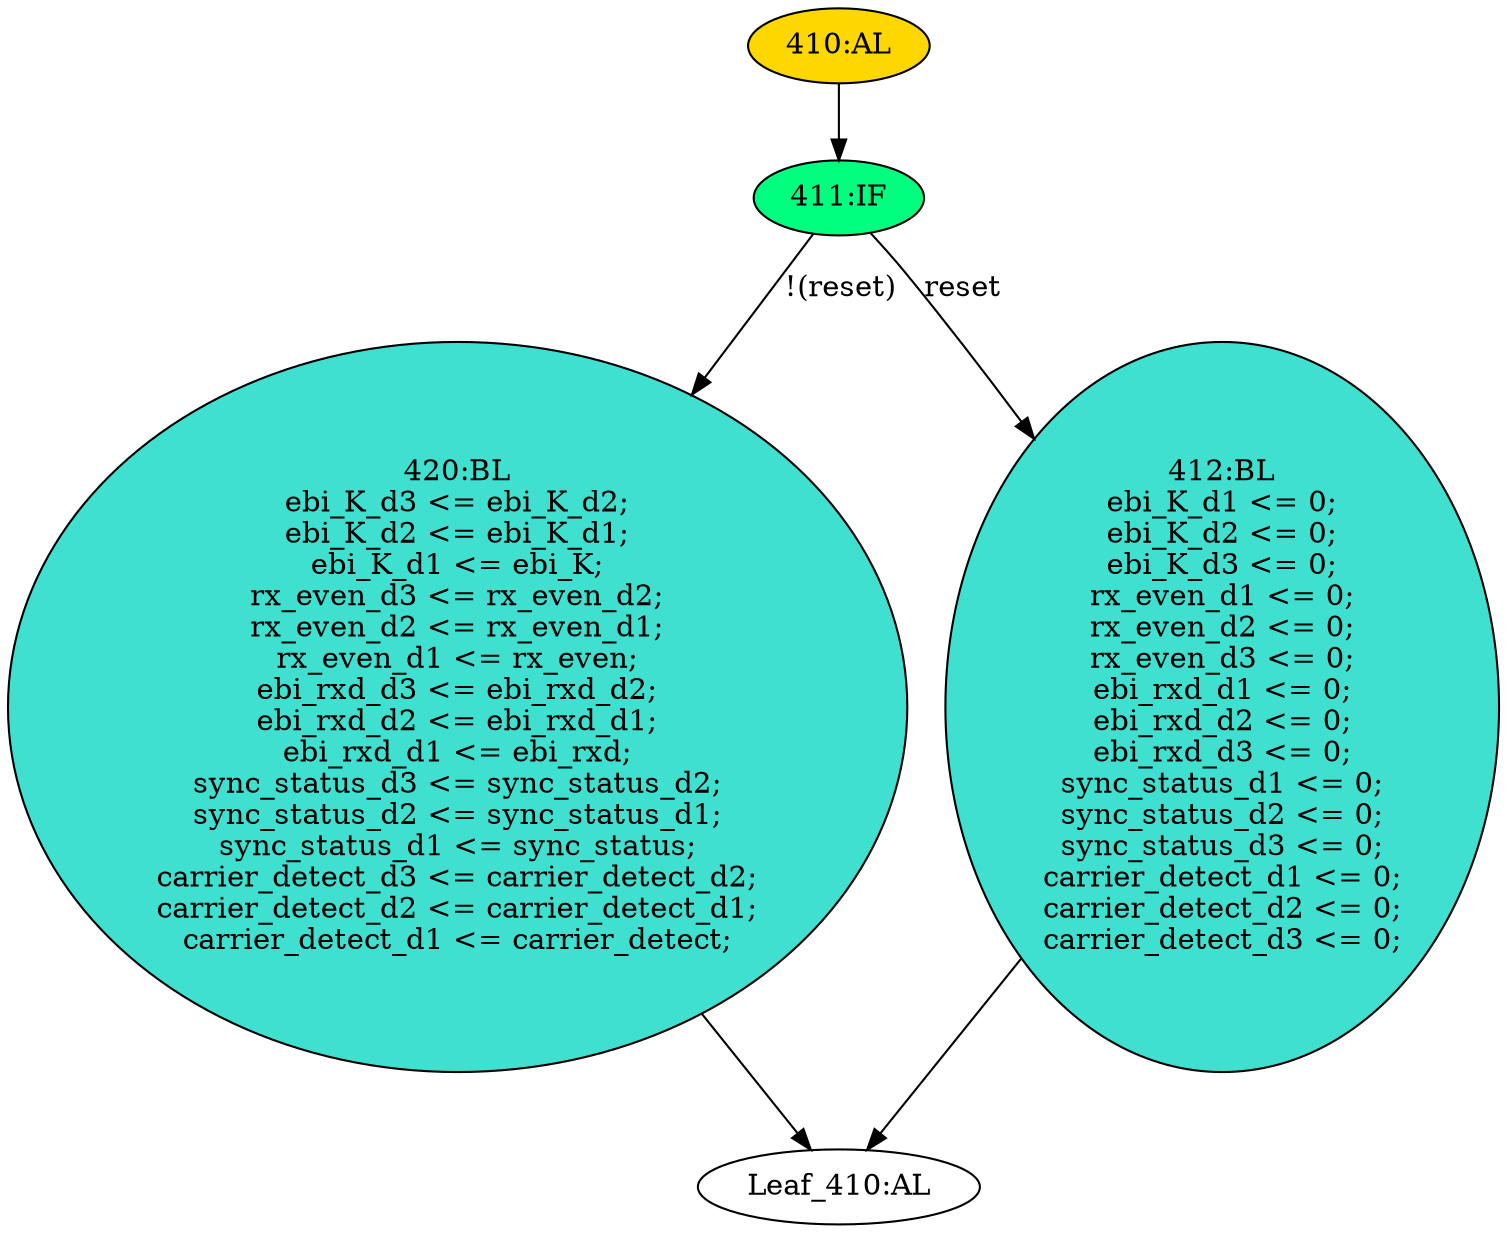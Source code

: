 strict digraph "" {
	node [label="\N"];
	"420:BL"	 [ast="<pyverilog.vparser.ast.Block object at 0x7f702a653b10>",
		fillcolor=turquoise,
		label="420:BL
ebi_K_d3 <= ebi_K_d2;
ebi_K_d2 <= ebi_K_d1;
ebi_K_d1 <= ebi_K;
rx_even_d3 <= rx_even_d2;
rx_even_d2 <= rx_even_d1;
rx_even_\
d1 <= rx_even;
ebi_rxd_d3 <= ebi_rxd_d2;
ebi_rxd_d2 <= ebi_rxd_d1;
ebi_rxd_d1 <= ebi_rxd;
sync_status_d3 <= sync_status_d2;
sync_\
status_d2 <= sync_status_d1;
sync_status_d1 <= sync_status;
carrier_detect_d3 <= carrier_detect_d2;
carrier_detect_d2 <= carrier_\
detect_d1;
carrier_detect_d1 <= carrier_detect;",
		statements="[<pyverilog.vparser.ast.NonblockingSubstitution object at 0x7f702a73b2d0>, <pyverilog.vparser.ast.NonblockingSubstitution object \
at 0x7f702a73b690>, <pyverilog.vparser.ast.NonblockingSubstitution object at 0x7f702a73b7d0>, <pyverilog.vparser.ast.NonblockingSubstitution \
object at 0x7f702a73b910>, <pyverilog.vparser.ast.NonblockingSubstitution object at 0x7f702a73ba50>, <pyverilog.vparser.ast.NonblockingSubstitution \
object at 0x7f702a73bb90>, <pyverilog.vparser.ast.NonblockingSubstitution object at 0x7f702a73bcd0>, <pyverilog.vparser.ast.NonblockingSubstitution \
object at 0x7f702a73be10>, <pyverilog.vparser.ast.NonblockingSubstitution object at 0x7f702a73bf50>, <pyverilog.vparser.ast.NonblockingSubstitution \
object at 0x7f702a6530d0>, <pyverilog.vparser.ast.NonblockingSubstitution object at 0x7f702a653290>, <pyverilog.vparser.ast.NonblockingSubstitution \
object at 0x7f702a653450>, <pyverilog.vparser.ast.NonblockingSubstitution object at 0x7f702a6535d0>, <pyverilog.vparser.ast.NonblockingSubstitution \
object at 0x7f702a653790>, <pyverilog.vparser.ast.NonblockingSubstitution object at 0x7f702a653950>]",
		style=filled,
		typ=Block];
	"Leaf_410:AL"	 [def_var="['rx_even_d2', 'rx_even_d3', 'rx_even_d1', 'carrier_detect_d1', 'carrier_detect_d2', 'sync_status_d2', 'carrier_detect_d3', 'ebi_\
rxd_d2', 'ebi_rxd_d3', 'sync_status_d1', 'ebi_rxd_d1', 'sync_status_d3', 'ebi_K_d3', 'ebi_K_d2', 'ebi_K_d1']",
		label="Leaf_410:AL"];
	"420:BL" -> "Leaf_410:AL"	 [cond="[]",
		lineno=None];
	"411:IF"	 [ast="<pyverilog.vparser.ast.IfStatement object at 0x7f702a653b50>",
		fillcolor=springgreen,
		label="411:IF",
		statements="[]",
		style=filled,
		typ=IfStatement];
	"411:IF" -> "420:BL"	 [cond="['reset']",
		label="!(reset)",
		lineno=411];
	"412:BL"	 [ast="<pyverilog.vparser.ast.Block object at 0x7f702a653c10>",
		fillcolor=turquoise,
		label="412:BL
ebi_K_d1 <= 0;
ebi_K_d2 <= 0;
ebi_K_d3 <= 0;
rx_even_d1 <= 0;
rx_even_d2 <= 0;
rx_even_d3 <= 0;
ebi_rxd_d1 <= 0;
ebi_rxd_\
d2 <= 0;
ebi_rxd_d3 <= 0;
sync_status_d1 <= 0;
sync_status_d2 <= 0;
sync_status_d3 <= 0;
carrier_detect_d1 <= 0;
carrier_detect_\
d2 <= 0;
carrier_detect_d3 <= 0;",
		statements="[<pyverilog.vparser.ast.NonblockingSubstitution object at 0x7f702a653c50>, <pyverilog.vparser.ast.NonblockingSubstitution object \
at 0x7f702a653d90>, <pyverilog.vparser.ast.NonblockingSubstitution object at 0x7f702a653ed0>, <pyverilog.vparser.ast.NonblockingSubstitution \
object at 0x7f702a65b050>, <pyverilog.vparser.ast.NonblockingSubstitution object at 0x7f702a65b190>, <pyverilog.vparser.ast.NonblockingSubstitution \
object at 0x7f702a65b2d0>, <pyverilog.vparser.ast.NonblockingSubstitution object at 0x7f702a65b410>, <pyverilog.vparser.ast.NonblockingSubstitution \
object at 0x7f702a65b550>, <pyverilog.vparser.ast.NonblockingSubstitution object at 0x7f702a65b690>, <pyverilog.vparser.ast.NonblockingSubstitution \
object at 0x7f702a65b7d0>, <pyverilog.vparser.ast.NonblockingSubstitution object at 0x7f702a65b950>, <pyverilog.vparser.ast.NonblockingSubstitution \
object at 0x7f702a65bad0>, <pyverilog.vparser.ast.NonblockingSubstitution object at 0x7f702a65bc50>, <pyverilog.vparser.ast.NonblockingSubstitution \
object at 0x7f702a65bdd0>, <pyverilog.vparser.ast.NonblockingSubstitution object at 0x7f702a65bf50>]",
		style=filled,
		typ=Block];
	"411:IF" -> "412:BL"	 [cond="['reset']",
		label=reset,
		lineno=411];
	"412:BL" -> "Leaf_410:AL"	 [cond="[]",
		lineno=None];
	"410:AL"	 [ast="<pyverilog.vparser.ast.Always object at 0x7f702a664150>",
		clk_sens=True,
		fillcolor=gold,
		label="410:AL",
		sens="['ck', 'reset']",
		statements="[]",
		style=filled,
		typ=Always,
		use_var="['reset', 'rx_even_d2', 'rx_even_d1', 'carrier_detect_d1', 'carrier_detect_d2', 'ebi_K', 'sync_status', 'rx_even', 'ebi_rxd_d2', '\
sync_status_d2', 'sync_status_d1', 'ebi_rxd_d1', 'carrier_detect', 'ebi_rxd', 'ebi_K_d2', 'ebi_K_d1']"];
	"410:AL" -> "411:IF"	 [cond="[]",
		lineno=None];
}
